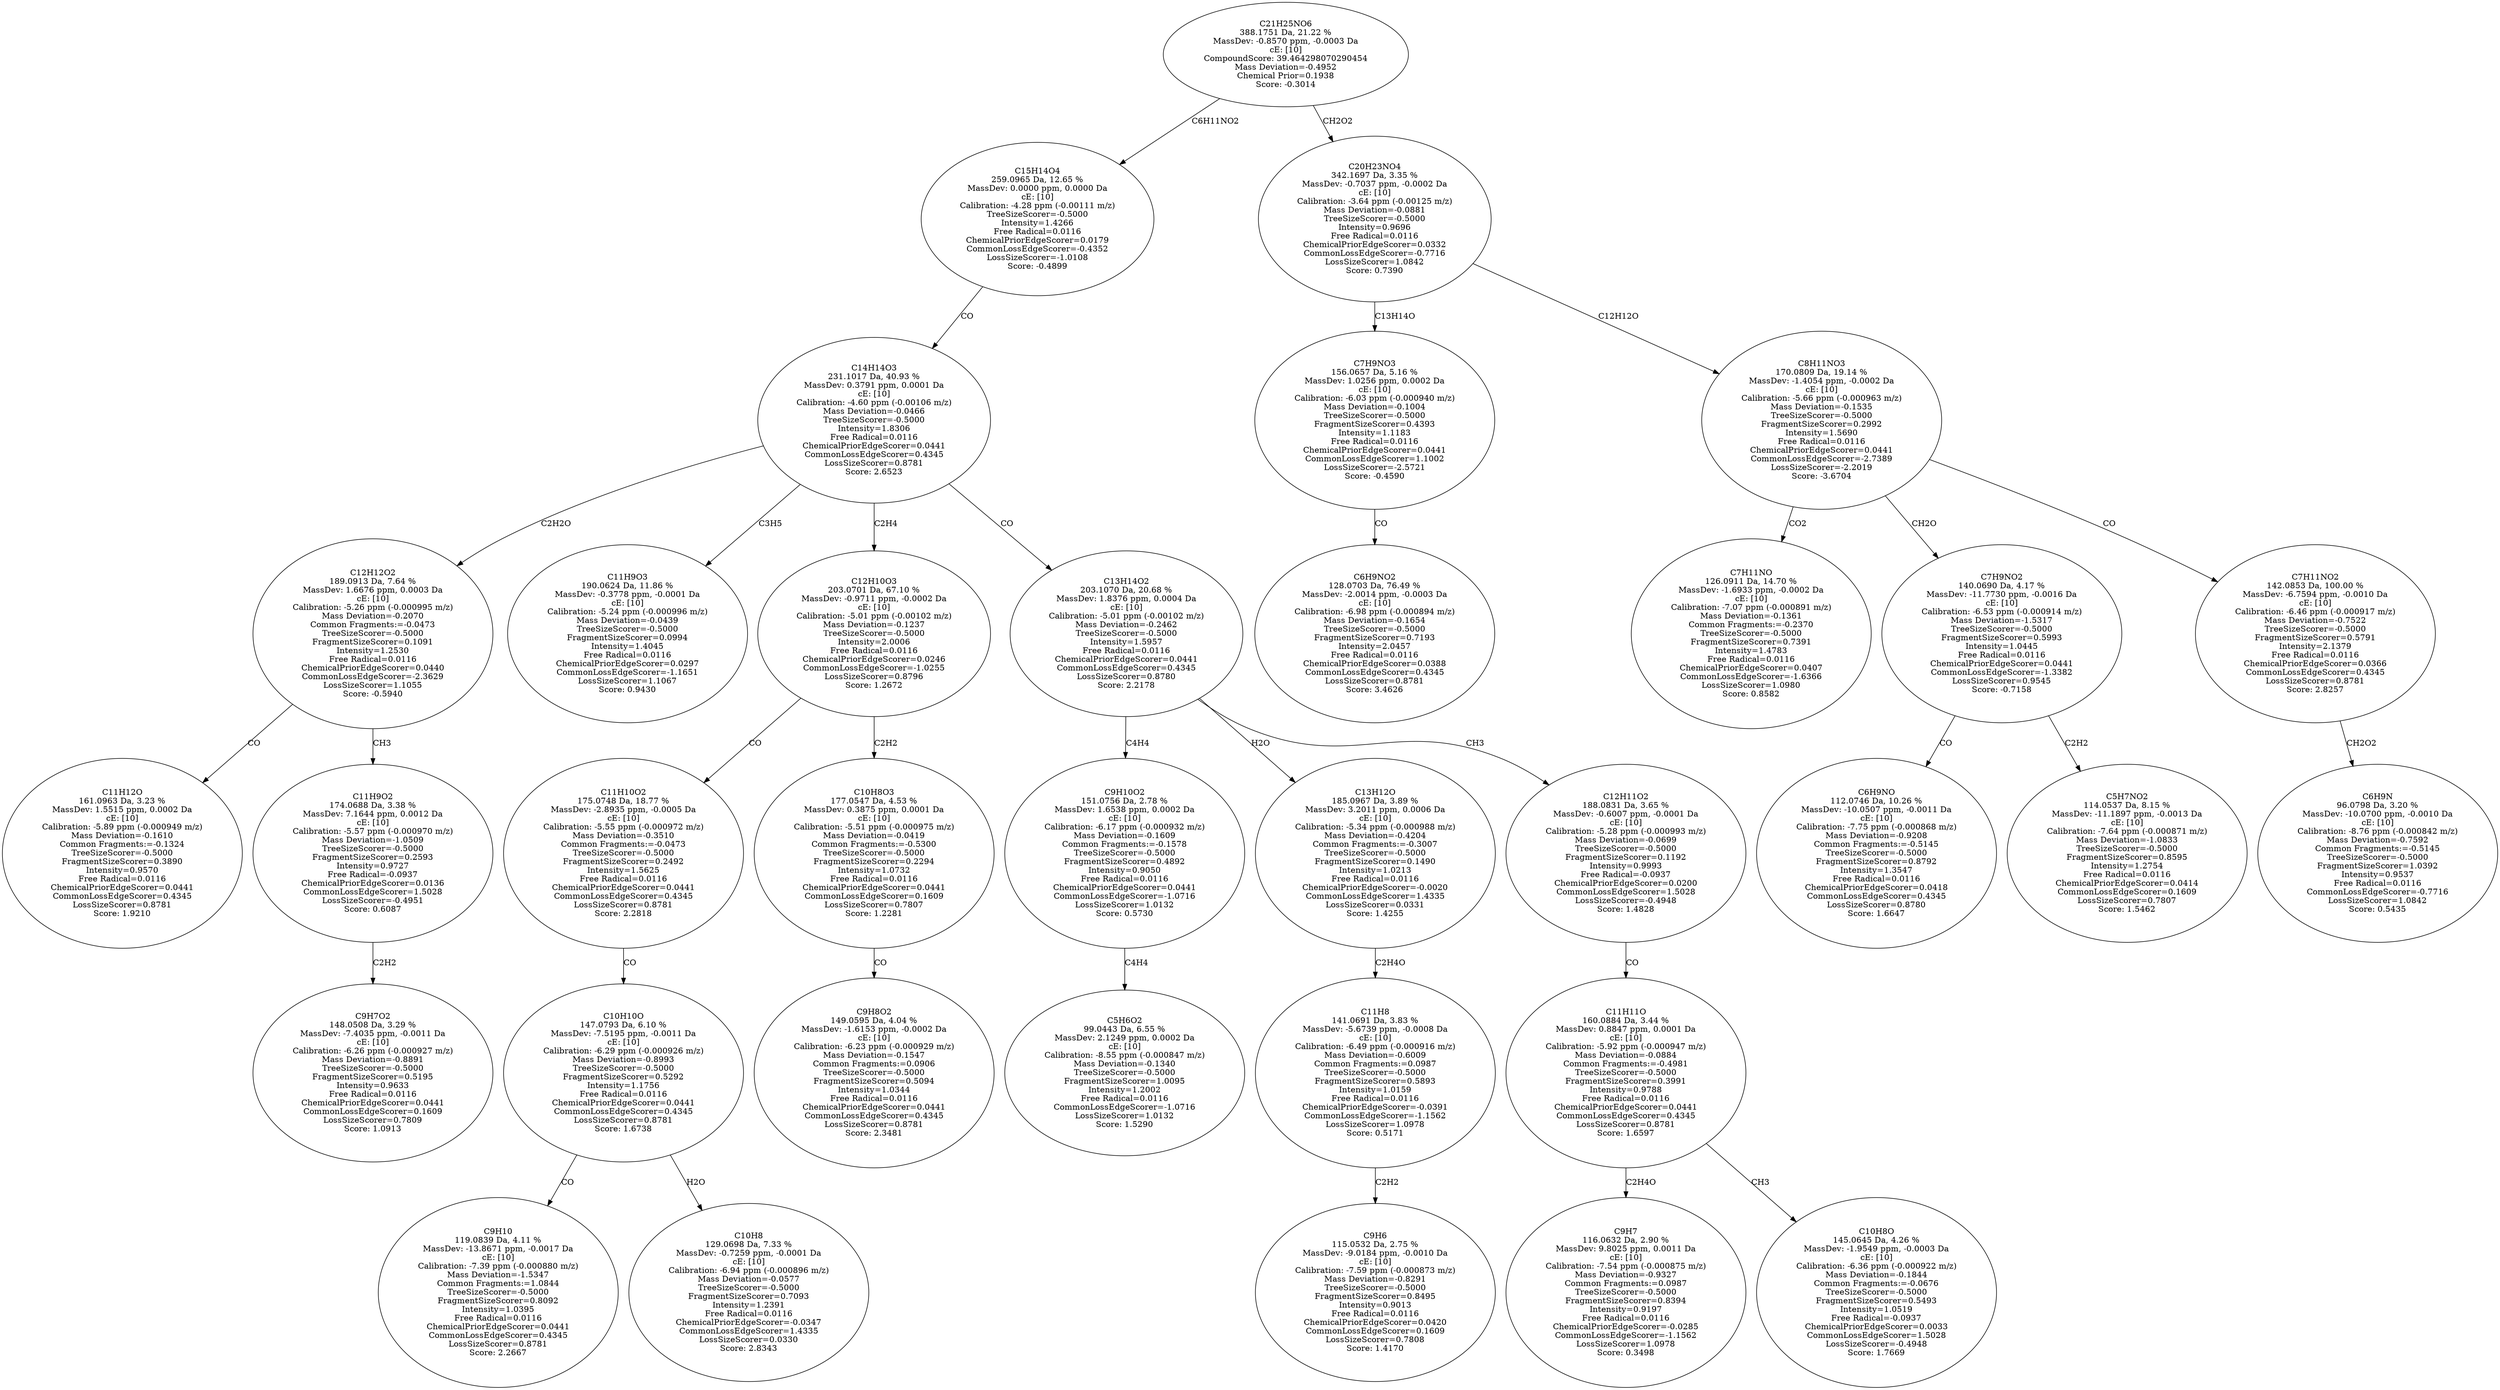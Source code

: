 strict digraph {
v1 [label="C11H12O\n161.0963 Da, 3.23 %\nMassDev: 1.5515 ppm, 0.0002 Da\ncE: [10]\nCalibration: -5.89 ppm (-0.000949 m/z)\nMass Deviation=-0.1610\nCommon Fragments:=-0.1324\nTreeSizeScorer=-0.5000\nFragmentSizeScorer=0.3890\nIntensity=0.9570\nFree Radical=0.0116\nChemicalPriorEdgeScorer=0.0441\nCommonLossEdgeScorer=0.4345\nLossSizeScorer=0.8781\nScore: 1.9210"];
v2 [label="C9H7O2\n148.0508 Da, 3.29 %\nMassDev: -7.4035 ppm, -0.0011 Da\ncE: [10]\nCalibration: -6.26 ppm (-0.000927 m/z)\nMass Deviation=-0.8891\nTreeSizeScorer=-0.5000\nFragmentSizeScorer=0.5195\nIntensity=0.9633\nFree Radical=0.0116\nChemicalPriorEdgeScorer=0.0441\nCommonLossEdgeScorer=0.1609\nLossSizeScorer=0.7809\nScore: 1.0913"];
v3 [label="C11H9O2\n174.0688 Da, 3.38 %\nMassDev: 7.1644 ppm, 0.0012 Da\ncE: [10]\nCalibration: -5.57 ppm (-0.000970 m/z)\nMass Deviation=-1.0509\nTreeSizeScorer=-0.5000\nFragmentSizeScorer=0.2593\nIntensity=0.9727\nFree Radical=-0.0937\nChemicalPriorEdgeScorer=0.0136\nCommonLossEdgeScorer=1.5028\nLossSizeScorer=-0.4951\nScore: 0.6087"];
v4 [label="C12H12O2\n189.0913 Da, 7.64 %\nMassDev: 1.6676 ppm, 0.0003 Da\ncE: [10]\nCalibration: -5.26 ppm (-0.000995 m/z)\nMass Deviation=-0.2070\nCommon Fragments:=-0.0473\nTreeSizeScorer=-0.5000\nFragmentSizeScorer=0.1091\nIntensity=1.2530\nFree Radical=0.0116\nChemicalPriorEdgeScorer=0.0440\nCommonLossEdgeScorer=-2.3629\nLossSizeScorer=1.1055\nScore: -0.5940"];
v5 [label="C11H9O3\n190.0624 Da, 11.86 %\nMassDev: -0.3778 ppm, -0.0001 Da\ncE: [10]\nCalibration: -5.24 ppm (-0.000996 m/z)\nMass Deviation=-0.0439\nTreeSizeScorer=-0.5000\nFragmentSizeScorer=0.0994\nIntensity=1.4045\nFree Radical=0.0116\nChemicalPriorEdgeScorer=0.0297\nCommonLossEdgeScorer=-1.1651\nLossSizeScorer=1.1067\nScore: 0.9430"];
v6 [label="C9H10\n119.0839 Da, 4.11 %\nMassDev: -13.8671 ppm, -0.0017 Da\ncE: [10]\nCalibration: -7.39 ppm (-0.000880 m/z)\nMass Deviation=-1.5347\nCommon Fragments:=1.0844\nTreeSizeScorer=-0.5000\nFragmentSizeScorer=0.8092\nIntensity=1.0395\nFree Radical=0.0116\nChemicalPriorEdgeScorer=0.0441\nCommonLossEdgeScorer=0.4345\nLossSizeScorer=0.8781\nScore: 2.2667"];
v7 [label="C10H8\n129.0698 Da, 7.33 %\nMassDev: -0.7259 ppm, -0.0001 Da\ncE: [10]\nCalibration: -6.94 ppm (-0.000896 m/z)\nMass Deviation=-0.0577\nTreeSizeScorer=-0.5000\nFragmentSizeScorer=0.7093\nIntensity=1.2391\nFree Radical=0.0116\nChemicalPriorEdgeScorer=-0.0347\nCommonLossEdgeScorer=1.4335\nLossSizeScorer=0.0330\nScore: 2.8343"];
v8 [label="C10H10O\n147.0793 Da, 6.10 %\nMassDev: -7.5195 ppm, -0.0011 Da\ncE: [10]\nCalibration: -6.29 ppm (-0.000926 m/z)\nMass Deviation=-0.8993\nTreeSizeScorer=-0.5000\nFragmentSizeScorer=0.5292\nIntensity=1.1756\nFree Radical=0.0116\nChemicalPriorEdgeScorer=0.0441\nCommonLossEdgeScorer=0.4345\nLossSizeScorer=0.8781\nScore: 1.6738"];
v9 [label="C11H10O2\n175.0748 Da, 18.77 %\nMassDev: -2.8935 ppm, -0.0005 Da\ncE: [10]\nCalibration: -5.55 ppm (-0.000972 m/z)\nMass Deviation=-0.3510\nCommon Fragments:=-0.0473\nTreeSizeScorer=-0.5000\nFragmentSizeScorer=0.2492\nIntensity=1.5625\nFree Radical=0.0116\nChemicalPriorEdgeScorer=0.0441\nCommonLossEdgeScorer=0.4345\nLossSizeScorer=0.8781\nScore: 2.2818"];
v10 [label="C9H8O2\n149.0595 Da, 4.04 %\nMassDev: -1.6153 ppm, -0.0002 Da\ncE: [10]\nCalibration: -6.23 ppm (-0.000929 m/z)\nMass Deviation=-0.1547\nCommon Fragments:=0.0906\nTreeSizeScorer=-0.5000\nFragmentSizeScorer=0.5094\nIntensity=1.0344\nFree Radical=0.0116\nChemicalPriorEdgeScorer=0.0441\nCommonLossEdgeScorer=0.4345\nLossSizeScorer=0.8781\nScore: 2.3481"];
v11 [label="C10H8O3\n177.0547 Da, 4.53 %\nMassDev: 0.3875 ppm, 0.0001 Da\ncE: [10]\nCalibration: -5.51 ppm (-0.000975 m/z)\nMass Deviation=-0.0419\nCommon Fragments:=-0.5300\nTreeSizeScorer=-0.5000\nFragmentSizeScorer=0.2294\nIntensity=1.0732\nFree Radical=0.0116\nChemicalPriorEdgeScorer=0.0441\nCommonLossEdgeScorer=0.1609\nLossSizeScorer=0.7807\nScore: 1.2281"];
v12 [label="C12H10O3\n203.0701 Da, 67.10 %\nMassDev: -0.9711 ppm, -0.0002 Da\ncE: [10]\nCalibration: -5.01 ppm (-0.00102 m/z)\nMass Deviation=-0.1237\nTreeSizeScorer=-0.5000\nIntensity=2.0006\nFree Radical=0.0116\nChemicalPriorEdgeScorer=0.0246\nCommonLossEdgeScorer=-1.0255\nLossSizeScorer=0.8796\nScore: 1.2672"];
v13 [label="C5H6O2\n99.0443 Da, 6.55 %\nMassDev: 2.1249 ppm, 0.0002 Da\ncE: [10]\nCalibration: -8.55 ppm (-0.000847 m/z)\nMass Deviation=-0.1340\nTreeSizeScorer=-0.5000\nFragmentSizeScorer=1.0095\nIntensity=1.2002\nFree Radical=0.0116\nCommonLossEdgeScorer=-1.0716\nLossSizeScorer=1.0132\nScore: 1.5290"];
v14 [label="C9H10O2\n151.0756 Da, 2.78 %\nMassDev: 1.6538 ppm, 0.0002 Da\ncE: [10]\nCalibration: -6.17 ppm (-0.000932 m/z)\nMass Deviation=-0.1609\nCommon Fragments:=-0.1578\nTreeSizeScorer=-0.5000\nFragmentSizeScorer=0.4892\nIntensity=0.9050\nFree Radical=0.0116\nChemicalPriorEdgeScorer=0.0441\nCommonLossEdgeScorer=-1.0716\nLossSizeScorer=1.0132\nScore: 0.5730"];
v15 [label="C9H6\n115.0532 Da, 2.75 %\nMassDev: -9.0184 ppm, -0.0010 Da\ncE: [10]\nCalibration: -7.59 ppm (-0.000873 m/z)\nMass Deviation=-0.8291\nTreeSizeScorer=-0.5000\nFragmentSizeScorer=0.8495\nIntensity=0.9013\nFree Radical=0.0116\nChemicalPriorEdgeScorer=0.0420\nCommonLossEdgeScorer=0.1609\nLossSizeScorer=0.7808\nScore: 1.4170"];
v16 [label="C11H8\n141.0691 Da, 3.83 %\nMassDev: -5.6739 ppm, -0.0008 Da\ncE: [10]\nCalibration: -6.49 ppm (-0.000916 m/z)\nMass Deviation=-0.6009\nCommon Fragments:=0.0987\nTreeSizeScorer=-0.5000\nFragmentSizeScorer=0.5893\nIntensity=1.0159\nFree Radical=0.0116\nChemicalPriorEdgeScorer=-0.0391\nCommonLossEdgeScorer=-1.1562\nLossSizeScorer=1.0978\nScore: 0.5171"];
v17 [label="C13H12O\n185.0967 Da, 3.89 %\nMassDev: 3.2011 ppm, 0.0006 Da\ncE: [10]\nCalibration: -5.34 ppm (-0.000988 m/z)\nMass Deviation=-0.4204\nCommon Fragments:=-0.3007\nTreeSizeScorer=-0.5000\nFragmentSizeScorer=0.1490\nIntensity=1.0213\nFree Radical=0.0116\nChemicalPriorEdgeScorer=-0.0020\nCommonLossEdgeScorer=1.4335\nLossSizeScorer=0.0331\nScore: 1.4255"];
v18 [label="C9H7\n116.0632 Da, 2.90 %\nMassDev: 9.8025 ppm, 0.0011 Da\ncE: [10]\nCalibration: -7.54 ppm (-0.000875 m/z)\nMass Deviation=-0.9327\nCommon Fragments:=0.0987\nTreeSizeScorer=-0.5000\nFragmentSizeScorer=0.8394\nIntensity=0.9197\nFree Radical=0.0116\nChemicalPriorEdgeScorer=-0.0285\nCommonLossEdgeScorer=-1.1562\nLossSizeScorer=1.0978\nScore: 0.3498"];
v19 [label="C10H8O\n145.0645 Da, 4.26 %\nMassDev: -1.9549 ppm, -0.0003 Da\ncE: [10]\nCalibration: -6.36 ppm (-0.000922 m/z)\nMass Deviation=-0.1844\nCommon Fragments:=-0.0676\nTreeSizeScorer=-0.5000\nFragmentSizeScorer=0.5493\nIntensity=1.0519\nFree Radical=-0.0937\nChemicalPriorEdgeScorer=0.0033\nCommonLossEdgeScorer=1.5028\nLossSizeScorer=-0.4948\nScore: 1.7669"];
v20 [label="C11H11O\n160.0884 Da, 3.44 %\nMassDev: 0.8847 ppm, 0.0001 Da\ncE: [10]\nCalibration: -5.92 ppm (-0.000947 m/z)\nMass Deviation=-0.0884\nCommon Fragments:=-0.4981\nTreeSizeScorer=-0.5000\nFragmentSizeScorer=0.3991\nIntensity=0.9788\nFree Radical=0.0116\nChemicalPriorEdgeScorer=0.0441\nCommonLossEdgeScorer=0.4345\nLossSizeScorer=0.8781\nScore: 1.6597"];
v21 [label="C12H11O2\n188.0831 Da, 3.65 %\nMassDev: -0.6007 ppm, -0.0001 Da\ncE: [10]\nCalibration: -5.28 ppm (-0.000993 m/z)\nMass Deviation=-0.0699\nTreeSizeScorer=-0.5000\nFragmentSizeScorer=0.1192\nIntensity=0.9993\nFree Radical=-0.0937\nChemicalPriorEdgeScorer=0.0200\nCommonLossEdgeScorer=1.5028\nLossSizeScorer=-0.4948\nScore: 1.4828"];
v22 [label="C13H14O2\n203.1070 Da, 20.68 %\nMassDev: 1.8376 ppm, 0.0004 Da\ncE: [10]\nCalibration: -5.01 ppm (-0.00102 m/z)\nMass Deviation=-0.2462\nTreeSizeScorer=-0.5000\nIntensity=1.5957\nFree Radical=0.0116\nChemicalPriorEdgeScorer=0.0441\nCommonLossEdgeScorer=0.4345\nLossSizeScorer=0.8780\nScore: 2.2178"];
v23 [label="C14H14O3\n231.1017 Da, 40.93 %\nMassDev: 0.3791 ppm, 0.0001 Da\ncE: [10]\nCalibration: -4.60 ppm (-0.00106 m/z)\nMass Deviation=-0.0466\nTreeSizeScorer=-0.5000\nIntensity=1.8306\nFree Radical=0.0116\nChemicalPriorEdgeScorer=0.0441\nCommonLossEdgeScorer=0.4345\nLossSizeScorer=0.8781\nScore: 2.6523"];
v24 [label="C15H14O4\n259.0965 Da, 12.65 %\nMassDev: 0.0000 ppm, 0.0000 Da\ncE: [10]\nCalibration: -4.28 ppm (-0.00111 m/z)\nTreeSizeScorer=-0.5000\nIntensity=1.4266\nFree Radical=0.0116\nChemicalPriorEdgeScorer=0.0179\nCommonLossEdgeScorer=-0.4352\nLossSizeScorer=-1.0108\nScore: -0.4899"];
v25 [label="C6H9NO2\n128.0703 Da, 76.49 %\nMassDev: -2.0014 ppm, -0.0003 Da\ncE: [10]\nCalibration: -6.98 ppm (-0.000894 m/z)\nMass Deviation=-0.1654\nTreeSizeScorer=-0.5000\nFragmentSizeScorer=0.7193\nIntensity=2.0457\nFree Radical=0.0116\nChemicalPriorEdgeScorer=0.0388\nCommonLossEdgeScorer=0.4345\nLossSizeScorer=0.8781\nScore: 3.4626"];
v26 [label="C7H9NO3\n156.0657 Da, 5.16 %\nMassDev: 1.0256 ppm, 0.0002 Da\ncE: [10]\nCalibration: -6.03 ppm (-0.000940 m/z)\nMass Deviation=-0.1004\nTreeSizeScorer=-0.5000\nFragmentSizeScorer=0.4393\nIntensity=1.1183\nFree Radical=0.0116\nChemicalPriorEdgeScorer=0.0441\nCommonLossEdgeScorer=1.1002\nLossSizeScorer=-2.5721\nScore: -0.4590"];
v27 [label="C7H11NO\n126.0911 Da, 14.70 %\nMassDev: -1.6933 ppm, -0.0002 Da\ncE: [10]\nCalibration: -7.07 ppm (-0.000891 m/z)\nMass Deviation=-0.1361\nCommon Fragments:=-0.2370\nTreeSizeScorer=-0.5000\nFragmentSizeScorer=0.7391\nIntensity=1.4783\nFree Radical=0.0116\nChemicalPriorEdgeScorer=0.0407\nCommonLossEdgeScorer=-1.6366\nLossSizeScorer=1.0980\nScore: 0.8582"];
v28 [label="C6H9NO\n112.0746 Da, 10.26 %\nMassDev: -10.0507 ppm, -0.0011 Da\ncE: [10]\nCalibration: -7.75 ppm (-0.000868 m/z)\nMass Deviation=-0.9208\nCommon Fragments:=-0.5145\nTreeSizeScorer=-0.5000\nFragmentSizeScorer=0.8792\nIntensity=1.3547\nFree Radical=0.0116\nChemicalPriorEdgeScorer=0.0418\nCommonLossEdgeScorer=0.4345\nLossSizeScorer=0.8780\nScore: 1.6647"];
v29 [label="C5H7NO2\n114.0537 Da, 8.15 %\nMassDev: -11.1897 ppm, -0.0013 Da\ncE: [10]\nCalibration: -7.64 ppm (-0.000871 m/z)\nMass Deviation=-1.0833\nTreeSizeScorer=-0.5000\nFragmentSizeScorer=0.8595\nIntensity=1.2754\nFree Radical=0.0116\nChemicalPriorEdgeScorer=0.0414\nCommonLossEdgeScorer=0.1609\nLossSizeScorer=0.7807\nScore: 1.5462"];
v30 [label="C7H9NO2\n140.0690 Da, 4.17 %\nMassDev: -11.7730 ppm, -0.0016 Da\ncE: [10]\nCalibration: -6.53 ppm (-0.000914 m/z)\nMass Deviation=-1.5317\nTreeSizeScorer=-0.5000\nFragmentSizeScorer=0.5993\nIntensity=1.0445\nFree Radical=0.0116\nChemicalPriorEdgeScorer=0.0441\nCommonLossEdgeScorer=-1.3382\nLossSizeScorer=0.9545\nScore: -0.7158"];
v31 [label="C6H9N\n96.0798 Da, 3.20 %\nMassDev: -10.0700 ppm, -0.0010 Da\ncE: [10]\nCalibration: -8.76 ppm (-0.000842 m/z)\nMass Deviation=-0.7592\nCommon Fragments:=-0.5145\nTreeSizeScorer=-0.5000\nFragmentSizeScorer=1.0392\nIntensity=0.9537\nFree Radical=0.0116\nCommonLossEdgeScorer=-0.7716\nLossSizeScorer=1.0842\nScore: 0.5435"];
v32 [label="C7H11NO2\n142.0853 Da, 100.00 %\nMassDev: -6.7594 ppm, -0.0010 Da\ncE: [10]\nCalibration: -6.46 ppm (-0.000917 m/z)\nMass Deviation=-0.7522\nTreeSizeScorer=-0.5000\nFragmentSizeScorer=0.5791\nIntensity=2.1379\nFree Radical=0.0116\nChemicalPriorEdgeScorer=0.0366\nCommonLossEdgeScorer=0.4345\nLossSizeScorer=0.8781\nScore: 2.8257"];
v33 [label="C8H11NO3\n170.0809 Da, 19.14 %\nMassDev: -1.4054 ppm, -0.0002 Da\ncE: [10]\nCalibration: -5.66 ppm (-0.000963 m/z)\nMass Deviation=-0.1535\nTreeSizeScorer=-0.5000\nFragmentSizeScorer=0.2992\nIntensity=1.5690\nFree Radical=0.0116\nChemicalPriorEdgeScorer=0.0441\nCommonLossEdgeScorer=-2.7389\nLossSizeScorer=-2.2019\nScore: -3.6704"];
v34 [label="C20H23NO4\n342.1697 Da, 3.35 %\nMassDev: -0.7037 ppm, -0.0002 Da\ncE: [10]\nCalibration: -3.64 ppm (-0.00125 m/z)\nMass Deviation=-0.0881\nTreeSizeScorer=-0.5000\nIntensity=0.9696\nFree Radical=0.0116\nChemicalPriorEdgeScorer=0.0332\nCommonLossEdgeScorer=-0.7716\nLossSizeScorer=1.0842\nScore: 0.7390"];
v35 [label="C21H25NO6\n388.1751 Da, 21.22 %\nMassDev: -0.8570 ppm, -0.0003 Da\ncE: [10]\nCompoundScore: 39.464298070290454\nMass Deviation=-0.4952\nChemical Prior=0.1938\nScore: -0.3014"];
v4 -> v1 [label="CO"];
v3 -> v2 [label="C2H2"];
v4 -> v3 [label="CH3"];
v23 -> v4 [label="C2H2O"];
v23 -> v5 [label="C3H5"];
v8 -> v6 [label="CO"];
v8 -> v7 [label="H2O"];
v9 -> v8 [label="CO"];
v12 -> v9 [label="CO"];
v11 -> v10 [label="CO"];
v12 -> v11 [label="C2H2"];
v23 -> v12 [label="C2H4"];
v14 -> v13 [label="C4H4"];
v22 -> v14 [label="C4H4"];
v16 -> v15 [label="C2H2"];
v17 -> v16 [label="C2H4O"];
v22 -> v17 [label="H2O"];
v20 -> v18 [label="C2H4O"];
v20 -> v19 [label="CH3"];
v21 -> v20 [label="CO"];
v22 -> v21 [label="CH3"];
v23 -> v22 [label="CO"];
v24 -> v23 [label="CO"];
v35 -> v24 [label="C6H11NO2"];
v26 -> v25 [label="CO"];
v34 -> v26 [label="C13H14O"];
v33 -> v27 [label="CO2"];
v30 -> v28 [label="CO"];
v30 -> v29 [label="C2H2"];
v33 -> v30 [label="CH2O"];
v32 -> v31 [label="CH2O2"];
v33 -> v32 [label="CO"];
v34 -> v33 [label="C12H12O"];
v35 -> v34 [label="CH2O2"];
}